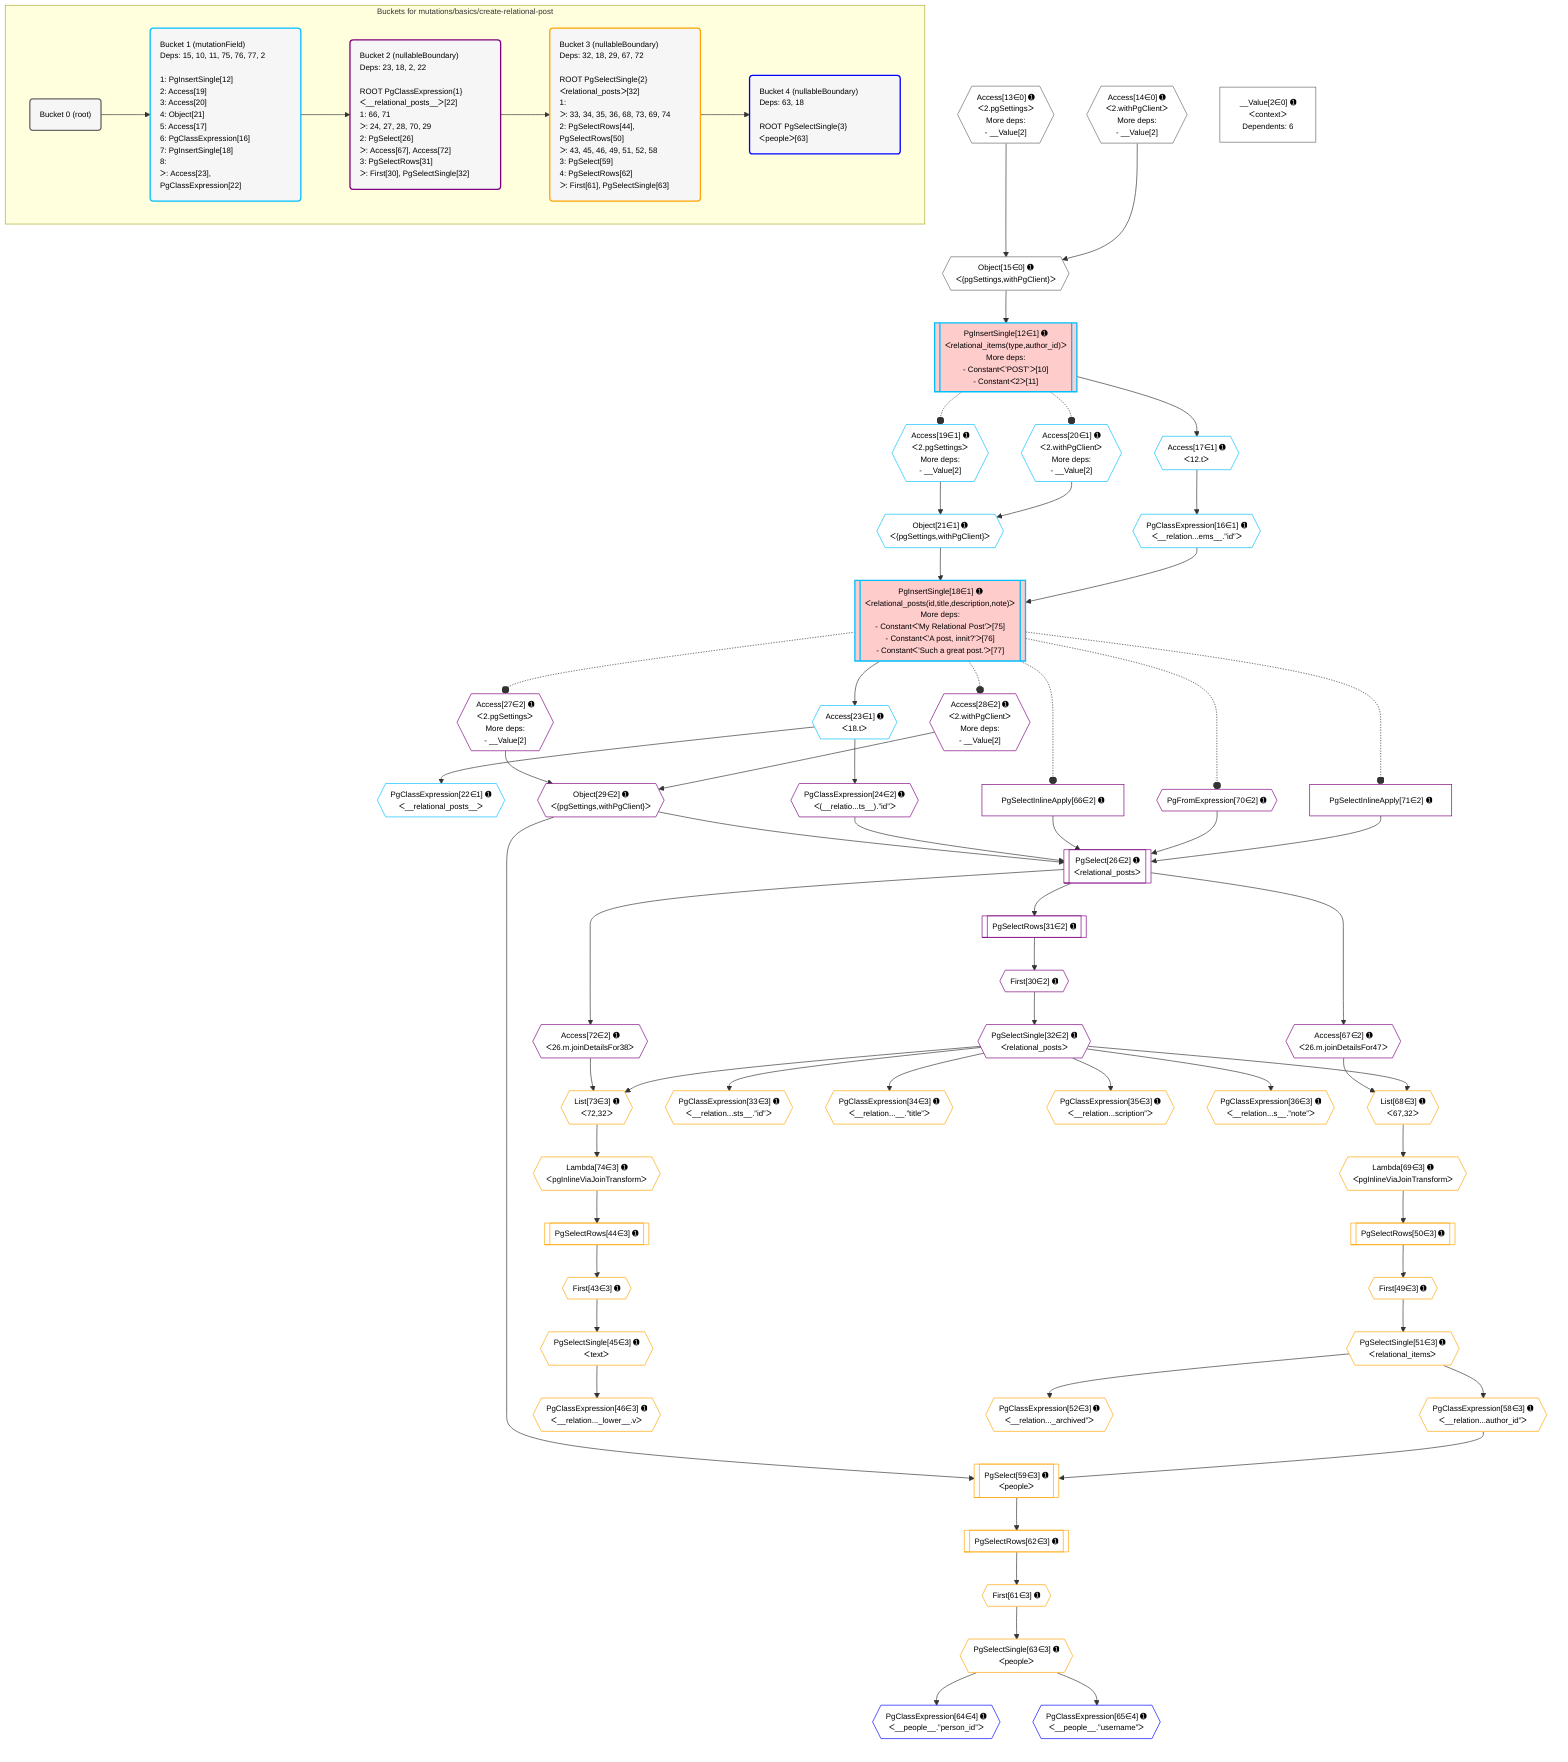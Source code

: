 %%{init: {'themeVariables': { 'fontSize': '12px'}}}%%
graph TD
    classDef path fill:#eee,stroke:#000,color:#000
    classDef plan fill:#fff,stroke-width:1px,color:#000
    classDef itemplan fill:#fff,stroke-width:2px,color:#000
    classDef unbatchedplan fill:#dff,stroke-width:1px,color:#000
    classDef sideeffectplan fill:#fcc,stroke-width:2px,color:#000
    classDef bucket fill:#f6f6f6,color:#000,stroke-width:2px,text-align:left

    subgraph "Buckets for mutations/basics/create-relational-post"
    Bucket0("Bucket 0 (root)"):::bucket
    Bucket1("Bucket 1 (mutationField)<br />Deps: 15, 10, 11, 75, 76, 77, 2<br /><br />1: PgInsertSingle[12]<br />2: Access[19]<br />3: Access[20]<br />4: Object[21]<br />5: Access[17]<br />6: PgClassExpression[16]<br />7: PgInsertSingle[18]<br />8: <br />ᐳ: Access[23], PgClassExpression[22]"):::bucket
    Bucket2("Bucket 2 (nullableBoundary)<br />Deps: 23, 18, 2, 22<br /><br />ROOT PgClassExpression{1}ᐸ__relational_posts__ᐳ[22]<br />1: 66, 71<br />ᐳ: 24, 27, 28, 70, 29<br />2: PgSelect[26]<br />ᐳ: Access[67], Access[72]<br />3: PgSelectRows[31]<br />ᐳ: First[30], PgSelectSingle[32]"):::bucket
    Bucket3("Bucket 3 (nullableBoundary)<br />Deps: 32, 18, 29, 67, 72<br /><br />ROOT PgSelectSingle{2}ᐸrelational_postsᐳ[32]<br />1: <br />ᐳ: 33, 34, 35, 36, 68, 73, 69, 74<br />2: PgSelectRows[44], PgSelectRows[50]<br />ᐳ: 43, 45, 46, 49, 51, 52, 58<br />3: PgSelect[59]<br />4: PgSelectRows[62]<br />ᐳ: First[61], PgSelectSingle[63]"):::bucket
    Bucket4("Bucket 4 (nullableBoundary)<br />Deps: 63, 18<br /><br />ROOT PgSelectSingle{3}ᐸpeopleᐳ[63]"):::bucket
    end
    Bucket0 --> Bucket1
    Bucket1 --> Bucket2
    Bucket2 --> Bucket3
    Bucket3 --> Bucket4

    %% plan dependencies
    Object15{{"Object[15∈0] ➊<br />ᐸ{pgSettings,withPgClient}ᐳ"}}:::plan
    Access13{{"Access[13∈0] ➊<br />ᐸ2.pgSettingsᐳ<br />More deps:<br />- __Value[2]"}}:::plan
    Access14{{"Access[14∈0] ➊<br />ᐸ2.withPgClientᐳ<br />More deps:<br />- __Value[2]"}}:::plan
    Access13 & Access14 --> Object15
    __Value2["__Value[2∈0] ➊<br />ᐸcontextᐳ<br />Dependents: 6"]:::plan
    PgInsertSingle18[["PgInsertSingle[18∈1] ➊<br />ᐸrelational_posts(id,title,description,note)ᐳ<br />More deps:<br />- Constantᐸ'My Relational Post'ᐳ[75]<br />- Constantᐸ'A post, innit?'ᐳ[76]<br />- Constantᐸ'Such a great post.'ᐳ[77]"]]:::sideeffectplan
    Object21{{"Object[21∈1] ➊<br />ᐸ{pgSettings,withPgClient}ᐳ"}}:::plan
    PgClassExpression16{{"PgClassExpression[16∈1] ➊<br />ᐸ__relation...ems__.”id”ᐳ"}}:::plan
    Object21 & PgClassExpression16 --> PgInsertSingle18
    PgInsertSingle12[["PgInsertSingle[12∈1] ➊<br />ᐸrelational_items(type,author_id)ᐳ<br />More deps:<br />- Constantᐸ'POST'ᐳ[10]<br />- Constantᐸ2ᐳ[11]"]]:::sideeffectplan
    Object15 --> PgInsertSingle12
    Access19{{"Access[19∈1] ➊<br />ᐸ2.pgSettingsᐳ<br />More deps:<br />- __Value[2]"}}:::plan
    Access20{{"Access[20∈1] ➊<br />ᐸ2.withPgClientᐳ<br />More deps:<br />- __Value[2]"}}:::plan
    Access19 & Access20 --> Object21
    Access17{{"Access[17∈1] ➊<br />ᐸ12.tᐳ"}}:::plan
    Access17 --> PgClassExpression16
    PgInsertSingle12 --> Access17
    PgClassExpression22{{"PgClassExpression[22∈1] ➊<br />ᐸ__relational_posts__ᐳ"}}:::plan
    Access23{{"Access[23∈1] ➊<br />ᐸ18.tᐳ"}}:::plan
    Access23 --> PgClassExpression22
    PgInsertSingle18 --> Access23
    PgSelect26[["PgSelect[26∈2] ➊<br />ᐸrelational_postsᐳ"]]:::plan
    Object29{{"Object[29∈2] ➊<br />ᐸ{pgSettings,withPgClient}ᐳ"}}:::plan
    PgClassExpression24{{"PgClassExpression[24∈2] ➊<br />ᐸ(__relatio...ts__).”id”ᐳ"}}:::plan
    PgSelectInlineApply66["PgSelectInlineApply[66∈2] ➊"]:::plan
    PgFromExpression70{{"PgFromExpression[70∈2] ➊"}}:::plan
    PgSelectInlineApply71["PgSelectInlineApply[71∈2] ➊"]:::plan
    Object29 & PgClassExpression24 & PgSelectInlineApply66 & PgFromExpression70 & PgSelectInlineApply71 --> PgSelect26
    Access27{{"Access[27∈2] ➊<br />ᐸ2.pgSettingsᐳ<br />More deps:<br />- __Value[2]"}}:::plan
    Access28{{"Access[28∈2] ➊<br />ᐸ2.withPgClientᐳ<br />More deps:<br />- __Value[2]"}}:::plan
    Access27 & Access28 --> Object29
    Access23 --> PgClassExpression24
    First30{{"First[30∈2] ➊"}}:::plan
    PgSelectRows31[["PgSelectRows[31∈2] ➊"]]:::plan
    PgSelectRows31 --> First30
    PgSelect26 --> PgSelectRows31
    PgSelectSingle32{{"PgSelectSingle[32∈2] ➊<br />ᐸrelational_postsᐳ"}}:::plan
    First30 --> PgSelectSingle32
    Access67{{"Access[67∈2] ➊<br />ᐸ26.m.joinDetailsFor47ᐳ"}}:::plan
    PgSelect26 --> Access67
    Access72{{"Access[72∈2] ➊<br />ᐸ26.m.joinDetailsFor38ᐳ"}}:::plan
    PgSelect26 --> Access72
    PgSelect59[["PgSelect[59∈3] ➊<br />ᐸpeopleᐳ"]]:::plan
    PgClassExpression58{{"PgClassExpression[58∈3] ➊<br />ᐸ__relation...author_id”ᐳ"}}:::plan
    Object29 & PgClassExpression58 --> PgSelect59
    List68{{"List[68∈3] ➊<br />ᐸ67,32ᐳ"}}:::plan
    Access67 & PgSelectSingle32 --> List68
    List73{{"List[73∈3] ➊<br />ᐸ72,32ᐳ"}}:::plan
    Access72 & PgSelectSingle32 --> List73
    PgClassExpression33{{"PgClassExpression[33∈3] ➊<br />ᐸ__relation...sts__.”id”ᐳ"}}:::plan
    PgSelectSingle32 --> PgClassExpression33
    PgClassExpression34{{"PgClassExpression[34∈3] ➊<br />ᐸ__relation...__.”title”ᐳ"}}:::plan
    PgSelectSingle32 --> PgClassExpression34
    PgClassExpression35{{"PgClassExpression[35∈3] ➊<br />ᐸ__relation...scription”ᐳ"}}:::plan
    PgSelectSingle32 --> PgClassExpression35
    PgClassExpression36{{"PgClassExpression[36∈3] ➊<br />ᐸ__relation...s__.”note”ᐳ"}}:::plan
    PgSelectSingle32 --> PgClassExpression36
    First43{{"First[43∈3] ➊"}}:::plan
    PgSelectRows44[["PgSelectRows[44∈3] ➊"]]:::plan
    PgSelectRows44 --> First43
    Lambda74{{"Lambda[74∈3] ➊<br />ᐸpgInlineViaJoinTransformᐳ"}}:::plan
    Lambda74 --> PgSelectRows44
    PgSelectSingle45{{"PgSelectSingle[45∈3] ➊<br />ᐸtextᐳ"}}:::plan
    First43 --> PgSelectSingle45
    PgClassExpression46{{"PgClassExpression[46∈3] ➊<br />ᐸ__relation..._lower__.vᐳ"}}:::plan
    PgSelectSingle45 --> PgClassExpression46
    First49{{"First[49∈3] ➊"}}:::plan
    PgSelectRows50[["PgSelectRows[50∈3] ➊"]]:::plan
    PgSelectRows50 --> First49
    Lambda69{{"Lambda[69∈3] ➊<br />ᐸpgInlineViaJoinTransformᐳ"}}:::plan
    Lambda69 --> PgSelectRows50
    PgSelectSingle51{{"PgSelectSingle[51∈3] ➊<br />ᐸrelational_itemsᐳ"}}:::plan
    First49 --> PgSelectSingle51
    PgClassExpression52{{"PgClassExpression[52∈3] ➊<br />ᐸ__relation..._archived”ᐳ"}}:::plan
    PgSelectSingle51 --> PgClassExpression52
    PgSelectSingle51 --> PgClassExpression58
    First61{{"First[61∈3] ➊"}}:::plan
    PgSelectRows62[["PgSelectRows[62∈3] ➊"]]:::plan
    PgSelectRows62 --> First61
    PgSelect59 --> PgSelectRows62
    PgSelectSingle63{{"PgSelectSingle[63∈3] ➊<br />ᐸpeopleᐳ"}}:::plan
    First61 --> PgSelectSingle63
    List68 --> Lambda69
    List73 --> Lambda74
    PgClassExpression64{{"PgClassExpression[64∈4] ➊<br />ᐸ__people__.”person_id”ᐳ"}}:::plan
    PgSelectSingle63 --> PgClassExpression64
    PgClassExpression65{{"PgClassExpression[65∈4] ➊<br />ᐸ__people__.”username”ᐳ"}}:::plan
    PgSelectSingle63 --> PgClassExpression65

    %% define steps
    classDef bucket0 stroke:#696969
    class Bucket0,__Value2,Access13,Access14,Object15 bucket0
    classDef bucket1 stroke:#00bfff
    class Bucket1,PgInsertSingle12,PgClassExpression16,Access17,PgInsertSingle18,Access19,Access20,Object21,PgClassExpression22,Access23 bucket1
    classDef bucket2 stroke:#7f007f
    class Bucket2,PgClassExpression24,PgSelect26,Access27,Access28,Object29,First30,PgSelectRows31,PgSelectSingle32,PgSelectInlineApply66,Access67,PgFromExpression70,PgSelectInlineApply71,Access72 bucket2
    classDef bucket3 stroke:#ffa500
    class Bucket3,PgClassExpression33,PgClassExpression34,PgClassExpression35,PgClassExpression36,First43,PgSelectRows44,PgSelectSingle45,PgClassExpression46,First49,PgSelectRows50,PgSelectSingle51,PgClassExpression52,PgClassExpression58,PgSelect59,First61,PgSelectRows62,PgSelectSingle63,List68,Lambda69,List73,Lambda74 bucket3
    classDef bucket4 stroke:#0000ff
    class Bucket4,PgClassExpression64,PgClassExpression65 bucket4

    %% implicit side effects
    PgInsertSingle12 -.-o Access19
    PgInsertSingle12 -.-o Access20
    PgInsertSingle18 -.-o Access27
    PgInsertSingle18 -.-o Access28
    PgInsertSingle18 -.-o PgSelectInlineApply66
    PgInsertSingle18 -.-o PgFromExpression70
    PgInsertSingle18 -.-o PgSelectInlineApply71